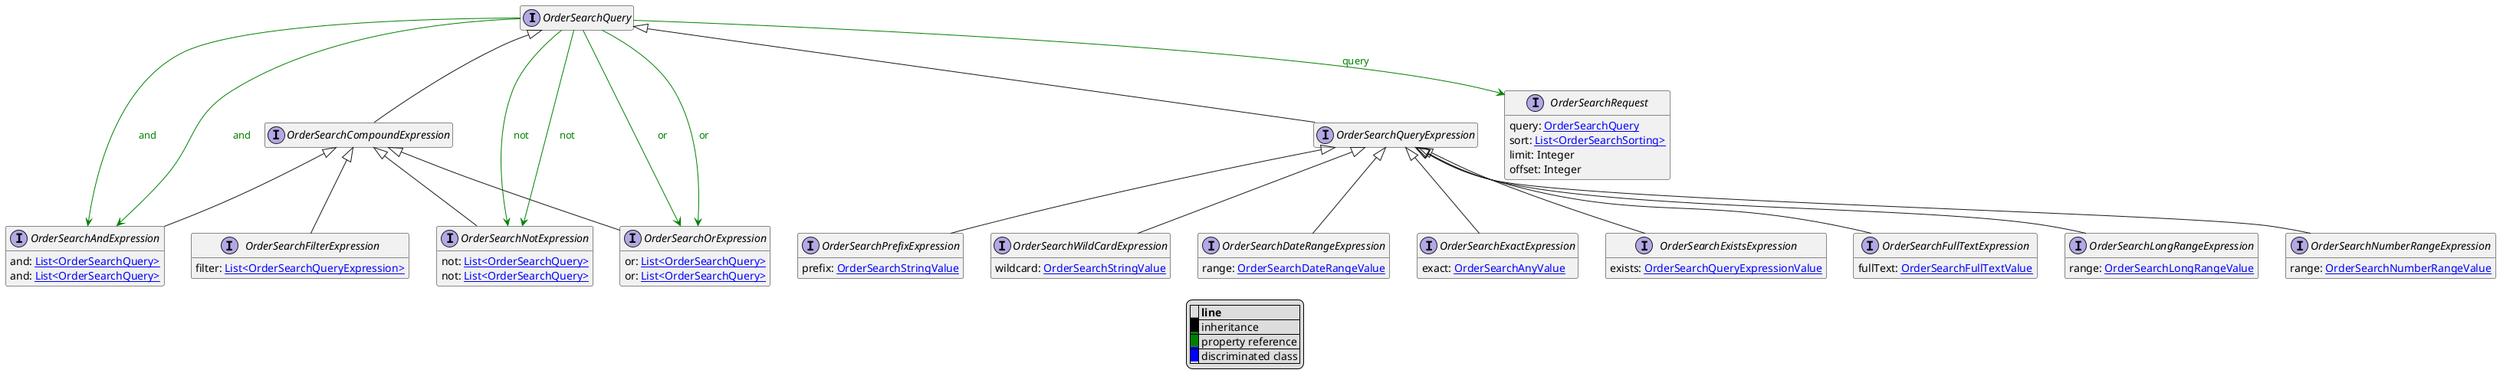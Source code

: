 @startuml

hide empty fields
hide empty methods
legend
|= |= line |
|<back:black>   </back>| inheritance |
|<back:green>   </back>| property reference |
|<back:blue>   </back>| discriminated class |
endlegend
interface OrderSearchQuery [[OrderSearchQuery.svg]]  {
}

interface OrderSearchAndExpression [[OrderSearchAndExpression.svg]] extends OrderSearchCompoundExpression {
    and: [[OrderSearchQuery.svg List<OrderSearchQuery>]]
}
interface OrderSearchCompoundExpression [[OrderSearchCompoundExpression.svg]] extends OrderSearchQuery {
}
interface OrderSearchDateRangeExpression [[OrderSearchDateRangeExpression.svg]] extends OrderSearchQueryExpression {
    range: [[OrderSearchDateRangeValue.svg OrderSearchDateRangeValue]]
}
interface OrderSearchExactExpression [[OrderSearchExactExpression.svg]] extends OrderSearchQueryExpression {
    exact: [[OrderSearchAnyValue.svg OrderSearchAnyValue]]
}
interface OrderSearchExistsExpression [[OrderSearchExistsExpression.svg]] extends OrderSearchQueryExpression {
    exists: [[OrderSearchQueryExpressionValue.svg OrderSearchQueryExpressionValue]]
}
interface OrderSearchFilterExpression [[OrderSearchFilterExpression.svg]] extends OrderSearchCompoundExpression {
    filter: [[OrderSearchQueryExpression.svg List<OrderSearchQueryExpression>]]
}
interface OrderSearchFullTextExpression [[OrderSearchFullTextExpression.svg]] extends OrderSearchQueryExpression {
    fullText: [[OrderSearchFullTextValue.svg OrderSearchFullTextValue]]
}
interface OrderSearchLongRangeExpression [[OrderSearchLongRangeExpression.svg]] extends OrderSearchQueryExpression {
    range: [[OrderSearchLongRangeValue.svg OrderSearchLongRangeValue]]
}
interface OrderSearchNotExpression [[OrderSearchNotExpression.svg]] extends OrderSearchCompoundExpression {
    not: [[OrderSearchQuery.svg List<OrderSearchQuery>]]
}
interface OrderSearchNumberRangeExpression [[OrderSearchNumberRangeExpression.svg]] extends OrderSearchQueryExpression {
    range: [[OrderSearchNumberRangeValue.svg OrderSearchNumberRangeValue]]
}
interface OrderSearchOrExpression [[OrderSearchOrExpression.svg]] extends OrderSearchCompoundExpression {
    or: [[OrderSearchQuery.svg List<OrderSearchQuery>]]
}
interface OrderSearchPrefixExpression [[OrderSearchPrefixExpression.svg]] extends OrderSearchQueryExpression {
    prefix: [[OrderSearchStringValue.svg OrderSearchStringValue]]
}
interface OrderSearchQueryExpression [[OrderSearchQueryExpression.svg]] extends OrderSearchQuery {
}
interface OrderSearchWildCardExpression [[OrderSearchWildCardExpression.svg]] extends OrderSearchQueryExpression {
    wildcard: [[OrderSearchStringValue.svg OrderSearchStringValue]]
}

interface OrderSearchAndExpression [[OrderSearchAndExpression.svg]]  {
    and: [[OrderSearchQuery.svg List<OrderSearchQuery>]]
}
interface OrderSearchNotExpression [[OrderSearchNotExpression.svg]]  {
    not: [[OrderSearchQuery.svg List<OrderSearchQuery>]]
}
interface OrderSearchOrExpression [[OrderSearchOrExpression.svg]]  {
    or: [[OrderSearchQuery.svg List<OrderSearchQuery>]]
}
interface OrderSearchRequest [[OrderSearchRequest.svg]]  {
    query: [[OrderSearchQuery.svg OrderSearchQuery]]
    sort: [[OrderSearchSorting.svg List<OrderSearchSorting>]]
    limit: Integer
    offset: Integer
}

OrderSearchQuery --> OrderSearchAndExpression #green;text:green : "and"
OrderSearchQuery --> OrderSearchAndExpression #green;text:green : "and"
OrderSearchQuery --> OrderSearchNotExpression #green;text:green : "not"
OrderSearchQuery --> OrderSearchNotExpression #green;text:green : "not"
OrderSearchQuery --> OrderSearchOrExpression #green;text:green : "or"
OrderSearchQuery --> OrderSearchOrExpression #green;text:green : "or"
OrderSearchQuery --> OrderSearchRequest #green;text:green : "query"
@enduml
